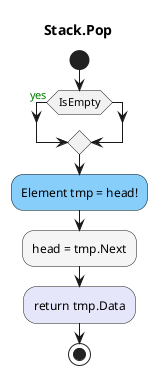 @startuml Stack.Pop
title Stack.Pop
start
if (IsEmpty) then (<color:green>yes)
endif
#LightSkyBlue:Element tmp = head!;
#WhiteSmoke:head = tmp.Next;
#Lavender:return tmp.Data;
stop
@enduml
